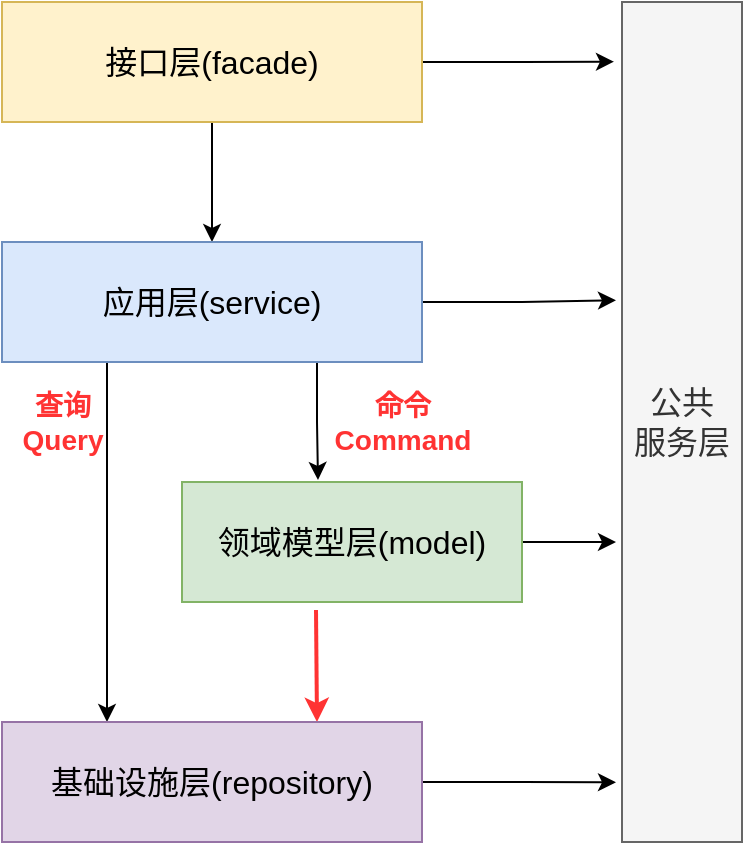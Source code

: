 <mxfile version="14.4.7" type="github"><diagram id="mpsuEEa_qqHVP0tXSggL" name="Page-1"><mxGraphModel dx="946" dy="614" grid="1" gridSize="10" guides="1" tooltips="1" connect="1" arrows="1" fold="1" page="1" pageScale="1" pageWidth="827" pageHeight="1169" math="0" shadow="0"><root><mxCell id="0"/><mxCell id="1" parent="0"/><mxCell id="rKvsoHjesG3bYA3_DGz0-10" style="edgeStyle=orthogonalEdgeStyle;rounded=0;orthogonalLoop=1;jettySize=auto;html=1;exitX=0.5;exitY=1;exitDx=0;exitDy=0;entryX=0.5;entryY=0;entryDx=0;entryDy=0;fontSize=16;" parent="1" source="rKvsoHjesG3bYA3_DGz0-1" target="rKvsoHjesG3bYA3_DGz0-2" edge="1"><mxGeometry relative="1" as="geometry"/></mxCell><mxCell id="NuQcEDx87S_3N3hX5cXR-2" style="edgeStyle=orthogonalEdgeStyle;rounded=0;orthogonalLoop=1;jettySize=auto;html=1;exitX=1;exitY=0.5;exitDx=0;exitDy=0;entryX=-0.067;entryY=0.071;entryDx=0;entryDy=0;entryPerimeter=0;strokeWidth=1;" edge="1" parent="1" source="rKvsoHjesG3bYA3_DGz0-1" target="NuQcEDx87S_3N3hX5cXR-1"><mxGeometry relative="1" as="geometry"/></mxCell><mxCell id="rKvsoHjesG3bYA3_DGz0-1" value="接口层(facade)" style="rounded=0;whiteSpace=wrap;html=1;fontSize=16;fillColor=#fff2cc;strokeColor=#d6b656;" parent="1" vertex="1"><mxGeometry x="190" y="130" width="210" height="60" as="geometry"/></mxCell><mxCell id="WP-aoI6CfnySdxKTC8T0-3" style="edgeStyle=orthogonalEdgeStyle;rounded=0;orthogonalLoop=1;jettySize=auto;html=1;exitX=0.25;exitY=1;exitDx=0;exitDy=0;entryX=0.25;entryY=0;entryDx=0;entryDy=0;" parent="1" source="rKvsoHjesG3bYA3_DGz0-2" target="rKvsoHjesG3bYA3_DGz0-3" edge="1"><mxGeometry relative="1" as="geometry"/></mxCell><mxCell id="WP-aoI6CfnySdxKTC8T0-4" style="edgeStyle=orthogonalEdgeStyle;rounded=0;orthogonalLoop=1;jettySize=auto;html=1;exitX=0.75;exitY=1;exitDx=0;exitDy=0;entryX=0.4;entryY=-0.017;entryDx=0;entryDy=0;entryPerimeter=0;" parent="1" source="rKvsoHjesG3bYA3_DGz0-2" target="WP-aoI6CfnySdxKTC8T0-1" edge="1"><mxGeometry relative="1" as="geometry"/></mxCell><mxCell id="NuQcEDx87S_3N3hX5cXR-3" style="edgeStyle=orthogonalEdgeStyle;rounded=0;orthogonalLoop=1;jettySize=auto;html=1;exitX=1;exitY=0.5;exitDx=0;exitDy=0;entryX=-0.05;entryY=0.355;entryDx=0;entryDy=0;entryPerimeter=0;strokeColor=#000000;strokeWidth=1;" edge="1" parent="1" source="rKvsoHjesG3bYA3_DGz0-2" target="NuQcEDx87S_3N3hX5cXR-1"><mxGeometry relative="1" as="geometry"/></mxCell><mxCell id="rKvsoHjesG3bYA3_DGz0-2" value="应用层(service)" style="rounded=0;whiteSpace=wrap;html=1;fontSize=16;fillColor=#dae8fc;strokeColor=#6c8ebf;" parent="1" vertex="1"><mxGeometry x="190" y="250" width="210" height="60" as="geometry"/></mxCell><mxCell id="WP-aoI6CfnySdxKTC8T0-5" style="edgeStyle=orthogonalEdgeStyle;rounded=0;orthogonalLoop=1;jettySize=auto;html=1;entryX=0.75;entryY=0;entryDx=0;entryDy=0;fillColor=#f8cecc;strokeWidth=2;strokeColor=#FF3333;" parent="1" target="rKvsoHjesG3bYA3_DGz0-3" edge="1"><mxGeometry relative="1" as="geometry"><mxPoint x="347" y="434" as="sourcePoint"/></mxGeometry></mxCell><mxCell id="NuQcEDx87S_3N3hX5cXR-5" style="edgeStyle=orthogonalEdgeStyle;rounded=0;orthogonalLoop=1;jettySize=auto;html=1;exitX=1;exitY=0.5;exitDx=0;exitDy=0;entryX=-0.05;entryY=0.929;entryDx=0;entryDy=0;entryPerimeter=0;strokeColor=#000000;strokeWidth=1;" edge="1" parent="1" source="rKvsoHjesG3bYA3_DGz0-3" target="NuQcEDx87S_3N3hX5cXR-1"><mxGeometry relative="1" as="geometry"/></mxCell><mxCell id="rKvsoHjesG3bYA3_DGz0-3" value="基础设施层(repository)" style="rounded=0;whiteSpace=wrap;html=1;fontSize=16;fillColor=#e1d5e7;strokeColor=#9673a6;" parent="1" vertex="1"><mxGeometry x="190" y="490" width="210" height="60" as="geometry"/></mxCell><mxCell id="NuQcEDx87S_3N3hX5cXR-4" style="edgeStyle=orthogonalEdgeStyle;rounded=0;orthogonalLoop=1;jettySize=auto;html=1;exitX=1;exitY=0.5;exitDx=0;exitDy=0;entryX=-0.05;entryY=0.643;entryDx=0;entryDy=0;entryPerimeter=0;strokeColor=#000000;strokeWidth=1;" edge="1" parent="1" source="WP-aoI6CfnySdxKTC8T0-1" target="NuQcEDx87S_3N3hX5cXR-1"><mxGeometry relative="1" as="geometry"/></mxCell><mxCell id="WP-aoI6CfnySdxKTC8T0-1" value="领域模型层(model)" style="rounded=0;whiteSpace=wrap;html=1;fontSize=16;fillColor=#d5e8d4;strokeColor=#82b366;" parent="1" vertex="1"><mxGeometry x="280" y="370" width="170" height="60" as="geometry"/></mxCell><mxCell id="WP-aoI6CfnySdxKTC8T0-6" value="&lt;b style=&quot;font-size: 14px&quot;&gt;&lt;font style=&quot;font-size: 14px&quot; color=&quot;#ff3333&quot;&gt;查询&lt;br&gt;Query&lt;br&gt;&lt;/font&gt;&lt;/b&gt;" style="text;html=1;align=center;verticalAlign=middle;resizable=0;points=[];autosize=1;fontSize=14;" parent="1" vertex="1"><mxGeometry x="190" y="320" width="60" height="40" as="geometry"/></mxCell><mxCell id="WP-aoI6CfnySdxKTC8T0-7" value="&lt;b style=&quot;font-size: 14px&quot;&gt;&lt;font style=&quot;font-size: 14px&quot; color=&quot;#ff3333&quot;&gt;命令&lt;br&gt;Command&lt;br&gt;&lt;/font&gt;&lt;/b&gt;" style="text;html=1;align=center;verticalAlign=middle;resizable=0;points=[];autosize=1;fontSize=14;" parent="1" vertex="1"><mxGeometry x="350" y="320" width="80" height="40" as="geometry"/></mxCell><mxCell id="NuQcEDx87S_3N3hX5cXR-1" value="&lt;font style=&quot;font-size: 16px&quot;&gt;公共&lt;br&gt;服务层&lt;/font&gt;" style="rounded=0;whiteSpace=wrap;html=1;fillColor=#f5f5f5;strokeColor=#666666;fontColor=#333333;" vertex="1" parent="1"><mxGeometry x="500" y="130" width="60" height="420" as="geometry"/></mxCell></root></mxGraphModel></diagram></mxfile>